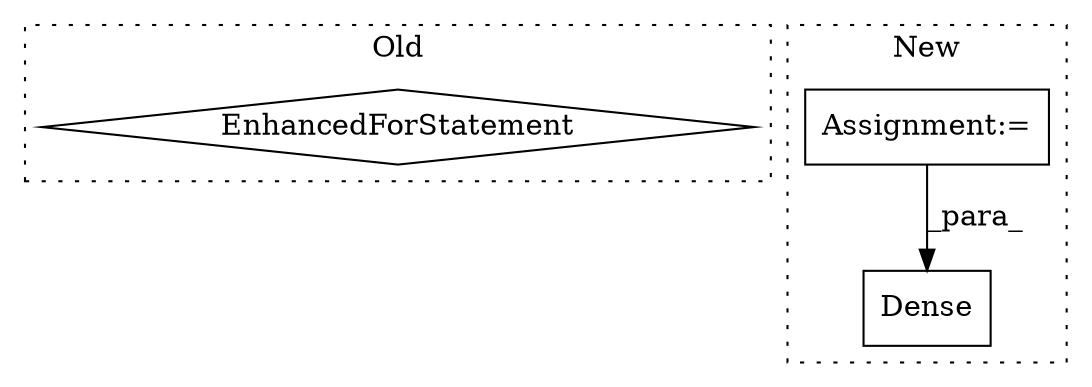 digraph G {
subgraph cluster0 {
1 [label="EnhancedForStatement" a="70" s="6570,6668" l="53,2" shape="diamond"];
label = "Old";
style="dotted";
}
subgraph cluster1 {
2 [label="Dense" a="32" s="10416,10423" l="6,1" shape="box"];
3 [label="Assignment:=" a="7" s="10278" l="1" shape="box"];
label = "New";
style="dotted";
}
3 -> 2 [label="_para_"];
}